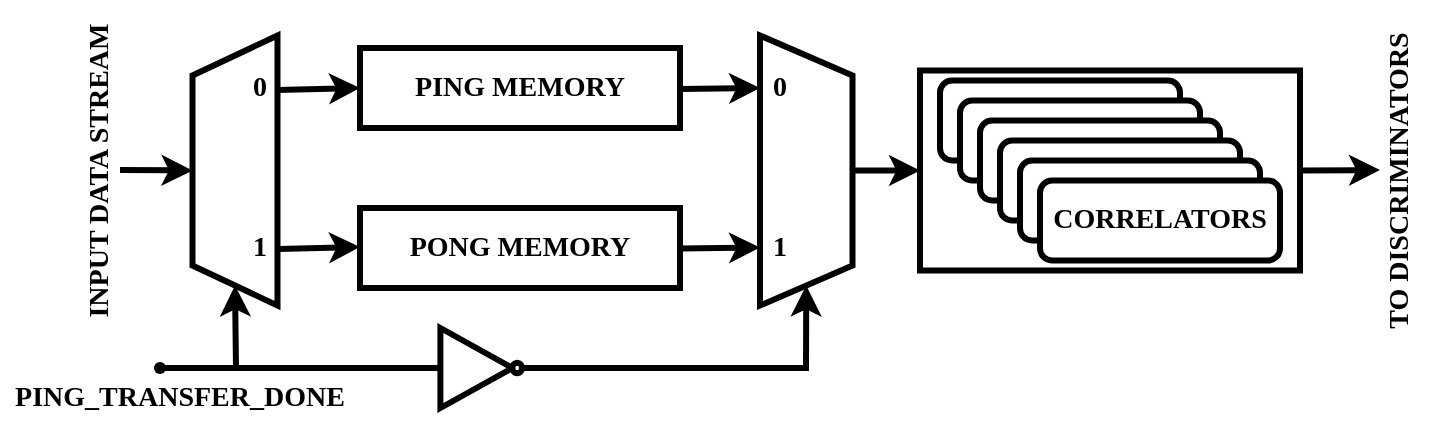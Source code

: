 <mxfile version="24.5.2" type="github">
  <diagram name="Page-1" id="d5tvj6ynj1gz0IOn6Os5">
    <mxGraphModel dx="1235" dy="614" grid="1" gridSize="10" guides="1" tooltips="1" connect="1" arrows="1" fold="1" page="1" pageScale="1" pageWidth="827" pageHeight="1169" math="0" shadow="0">
      <root>
        <mxCell id="0" />
        <mxCell id="1" parent="0" />
        <mxCell id="B6Qjt9TekkukQeBUbV8k-35" value="" style="rounded=0;whiteSpace=wrap;html=1;strokeWidth=3;" vertex="1" parent="1">
          <mxGeometry x="520" y="291.25" width="190" height="100" as="geometry" />
        </mxCell>
        <mxCell id="B6Qjt9TekkukQeBUbV8k-1" value="" style="shape=trapezoid;perimeter=trapezoidPerimeter;whiteSpace=wrap;html=1;fixedSize=1;rotation=-90;strokeWidth=3;" vertex="1" parent="1">
          <mxGeometry x="110" y="320" width="135" height="42.5" as="geometry" />
        </mxCell>
        <mxCell id="B6Qjt9TekkukQeBUbV8k-2" value="" style="rounded=0;whiteSpace=wrap;html=1;strokeWidth=3;" vertex="1" parent="1">
          <mxGeometry x="240" y="280" width="160" height="40" as="geometry" />
        </mxCell>
        <mxCell id="B6Qjt9TekkukQeBUbV8k-3" value="" style="rounded=0;whiteSpace=wrap;html=1;strokeWidth=3;" vertex="1" parent="1">
          <mxGeometry x="240" y="360" width="160" height="40" as="geometry" />
        </mxCell>
        <mxCell id="B6Qjt9TekkukQeBUbV8k-4" value="" style="shape=trapezoid;perimeter=trapezoidPerimeter;whiteSpace=wrap;html=1;fixedSize=1;rotation=-90;flipH=1;flipV=1;strokeWidth=3;" vertex="1" parent="1">
          <mxGeometry x="395.63" y="318.13" width="135" height="46.25" as="geometry" />
        </mxCell>
        <mxCell id="B6Qjt9TekkukQeBUbV8k-5" value="" style="endArrow=classic;html=1;rounded=0;exitX=0.798;exitY=0.996;exitDx=0;exitDy=0;entryX=0;entryY=0.5;entryDx=0;entryDy=0;exitPerimeter=0;strokeWidth=3;" edge="1" parent="1" source="B6Qjt9TekkukQeBUbV8k-1" target="B6Qjt9TekkukQeBUbV8k-2">
          <mxGeometry width="50" height="50" relative="1" as="geometry">
            <mxPoint x="390" y="300" as="sourcePoint" />
            <mxPoint x="440" y="250" as="targetPoint" />
          </mxGeometry>
        </mxCell>
        <mxCell id="B6Qjt9TekkukQeBUbV8k-6" value="" style="endArrow=classic;html=1;rounded=0;exitX=0.798;exitY=0.996;exitDx=0;exitDy=0;entryX=0;entryY=0.5;entryDx=0;entryDy=0;exitPerimeter=0;strokeWidth=3;" edge="1" parent="1">
          <mxGeometry width="50" height="50" relative="1" as="geometry">
            <mxPoint x="199" y="380.5" as="sourcePoint" />
            <mxPoint x="240" y="379.5" as="targetPoint" />
          </mxGeometry>
        </mxCell>
        <mxCell id="B6Qjt9TekkukQeBUbV8k-7" value="" style="endArrow=classic;html=1;rounded=0;exitX=0.798;exitY=0.996;exitDx=0;exitDy=0;exitPerimeter=0;strokeWidth=3;" edge="1" parent="1">
          <mxGeometry width="50" height="50" relative="1" as="geometry">
            <mxPoint x="400" y="300.5" as="sourcePoint" />
            <mxPoint x="440" y="300" as="targetPoint" />
          </mxGeometry>
        </mxCell>
        <mxCell id="B6Qjt9TekkukQeBUbV8k-8" value="" style="endArrow=classic;html=1;rounded=0;exitX=0.798;exitY=0.996;exitDx=0;exitDy=0;exitPerimeter=0;strokeWidth=3;" edge="1" parent="1">
          <mxGeometry width="50" height="50" relative="1" as="geometry">
            <mxPoint x="400" y="380.25" as="sourcePoint" />
            <mxPoint x="440" y="379.75" as="targetPoint" />
          </mxGeometry>
        </mxCell>
        <mxCell id="B6Qjt9TekkukQeBUbV8k-9" value="&lt;font style=&quot;font-size: 14px;&quot; face=&quot;Times New Roman&quot;&gt;&lt;b&gt;PING MEMORY&lt;/b&gt;&lt;/font&gt;" style="text;html=1;align=center;verticalAlign=middle;whiteSpace=wrap;rounded=0;" vertex="1" parent="1">
          <mxGeometry x="260" y="285" width="120" height="30" as="geometry" />
        </mxCell>
        <mxCell id="B6Qjt9TekkukQeBUbV8k-10" value="&lt;font style=&quot;font-size: 14px;&quot; face=&quot;Times New Roman&quot;&gt;&lt;b&gt;PONG MEMORY&lt;/b&gt;&lt;/font&gt;" style="text;html=1;align=center;verticalAlign=middle;whiteSpace=wrap;rounded=0;" vertex="1" parent="1">
          <mxGeometry x="260" y="365" width="120" height="30" as="geometry" />
        </mxCell>
        <mxCell id="B6Qjt9TekkukQeBUbV8k-11" value="&lt;font style=&quot;font-size: 14px;&quot; face=&quot;Times New Roman&quot;&gt;&lt;b&gt;0&lt;/b&gt;&lt;/font&gt;" style="text;html=1;align=center;verticalAlign=middle;whiteSpace=wrap;rounded=0;" vertex="1" parent="1">
          <mxGeometry x="180" y="292.5" width="20" height="15" as="geometry" />
        </mxCell>
        <mxCell id="B6Qjt9TekkukQeBUbV8k-12" value="&lt;font style=&quot;font-size: 14px;&quot; face=&quot;Times New Roman&quot;&gt;&lt;b&gt;1&lt;/b&gt;&lt;/font&gt;" style="text;html=1;align=center;verticalAlign=middle;whiteSpace=wrap;rounded=0;" vertex="1" parent="1">
          <mxGeometry x="180" y="372.5" width="20" height="15" as="geometry" />
        </mxCell>
        <mxCell id="B6Qjt9TekkukQeBUbV8k-13" value="&lt;font style=&quot;font-size: 14px;&quot; face=&quot;Times New Roman&quot;&gt;&lt;b&gt;0&lt;/b&gt;&lt;/font&gt;" style="text;html=1;align=center;verticalAlign=middle;whiteSpace=wrap;rounded=0;" vertex="1" parent="1">
          <mxGeometry x="440" y="292.5" width="20" height="15" as="geometry" />
        </mxCell>
        <mxCell id="B6Qjt9TekkukQeBUbV8k-14" value="&lt;font style=&quot;font-size: 14px;&quot; face=&quot;Times New Roman&quot;&gt;&lt;b&gt;1&lt;/b&gt;&lt;/font&gt;" style="text;html=1;align=center;verticalAlign=middle;whiteSpace=wrap;rounded=0;" vertex="1" parent="1">
          <mxGeometry x="440" y="372.5" width="20" height="15" as="geometry" />
        </mxCell>
        <mxCell id="B6Qjt9TekkukQeBUbV8k-15" value="" style="endArrow=classic;html=1;rounded=0;entryX=0;entryY=0.5;entryDx=0;entryDy=0;strokeWidth=3;" edge="1" parent="1" target="B6Qjt9TekkukQeBUbV8k-1">
          <mxGeometry width="50" height="50" relative="1" as="geometry">
            <mxPoint x="140" y="440" as="sourcePoint" />
            <mxPoint x="340" y="310" as="targetPoint" />
            <Array as="points">
              <mxPoint x="178" y="440" />
            </Array>
          </mxGeometry>
        </mxCell>
        <mxCell id="B6Qjt9TekkukQeBUbV8k-16" value="" style="verticalLabelPosition=bottom;shadow=0;dashed=0;align=center;html=1;verticalAlign=top;shape=mxgraph.electrical.logic_gates.inverter_2;strokeWidth=3;" vertex="1" parent="1">
          <mxGeometry x="270" y="420" width="60" height="40" as="geometry" />
        </mxCell>
        <mxCell id="B6Qjt9TekkukQeBUbV8k-17" value="" style="endArrow=none;html=1;rounded=0;strokeWidth=3;" edge="1" parent="1" target="B6Qjt9TekkukQeBUbV8k-16">
          <mxGeometry width="50" height="50" relative="1" as="geometry">
            <mxPoint x="170" y="440" as="sourcePoint" />
            <mxPoint x="340" y="310" as="targetPoint" />
          </mxGeometry>
        </mxCell>
        <mxCell id="B6Qjt9TekkukQeBUbV8k-18" value="" style="endArrow=classic;html=1;rounded=0;entryX=0;entryY=0.5;entryDx=0;entryDy=0;exitX=1;exitY=0.5;exitDx=0;exitDy=0;exitPerimeter=0;strokeWidth=3;" edge="1" parent="1" source="B6Qjt9TekkukQeBUbV8k-16" target="B6Qjt9TekkukQeBUbV8k-4">
          <mxGeometry width="50" height="50" relative="1" as="geometry">
            <mxPoint x="240" y="390" as="sourcePoint" />
            <mxPoint x="290" y="340" as="targetPoint" />
            <Array as="points">
              <mxPoint x="463" y="440" />
            </Array>
          </mxGeometry>
        </mxCell>
        <mxCell id="B6Qjt9TekkukQeBUbV8k-20" value="" style="endArrow=classic;html=1;rounded=0;entryX=0.5;entryY=0;entryDx=0;entryDy=0;strokeWidth=3;" edge="1" parent="1" target="B6Qjt9TekkukQeBUbV8k-1">
          <mxGeometry width="50" height="50" relative="1" as="geometry">
            <mxPoint x="120" y="341" as="sourcePoint" />
            <mxPoint x="290" y="340" as="targetPoint" />
          </mxGeometry>
        </mxCell>
        <mxCell id="B6Qjt9TekkukQeBUbV8k-21" value="" style="rounded=1;whiteSpace=wrap;html=1;strokeWidth=3;" vertex="1" parent="1">
          <mxGeometry x="530" y="296.25" width="120" height="40" as="geometry" />
        </mxCell>
        <mxCell id="B6Qjt9TekkukQeBUbV8k-28" value="" style="rounded=1;whiteSpace=wrap;html=1;strokeWidth=3;" vertex="1" parent="1">
          <mxGeometry x="540" y="306.25" width="120" height="40" as="geometry" />
        </mxCell>
        <mxCell id="B6Qjt9TekkukQeBUbV8k-29" value="" style="rounded=1;whiteSpace=wrap;html=1;strokeWidth=3;" vertex="1" parent="1">
          <mxGeometry x="550" y="316.25" width="120" height="40" as="geometry" />
        </mxCell>
        <mxCell id="B6Qjt9TekkukQeBUbV8k-30" value="" style="rounded=1;whiteSpace=wrap;html=1;strokeWidth=3;" vertex="1" parent="1">
          <mxGeometry x="560" y="326.25" width="120" height="40" as="geometry" />
        </mxCell>
        <mxCell id="B6Qjt9TekkukQeBUbV8k-31" value="" style="rounded=1;whiteSpace=wrap;html=1;strokeWidth=3;" vertex="1" parent="1">
          <mxGeometry x="570" y="336.25" width="120" height="40" as="geometry" />
        </mxCell>
        <mxCell id="B6Qjt9TekkukQeBUbV8k-32" value="" style="rounded=1;whiteSpace=wrap;html=1;strokeWidth=3;" vertex="1" parent="1">
          <mxGeometry x="580" y="346.25" width="120" height="40" as="geometry" />
        </mxCell>
        <mxCell id="B6Qjt9TekkukQeBUbV8k-36" value="" style="endArrow=classic;html=1;rounded=0;entryX=0;entryY=0.5;entryDx=0;entryDy=0;exitX=0.5;exitY=1;exitDx=0;exitDy=0;strokeWidth=3;" edge="1" parent="1" source="B6Qjt9TekkukQeBUbV8k-4" target="B6Qjt9TekkukQeBUbV8k-35">
          <mxGeometry width="50" height="50" relative="1" as="geometry">
            <mxPoint x="420" y="400" as="sourcePoint" />
            <mxPoint x="470" y="350" as="targetPoint" />
          </mxGeometry>
        </mxCell>
        <mxCell id="B6Qjt9TekkukQeBUbV8k-37" value="&lt;font style=&quot;font-size: 14px;&quot; face=&quot;Times New Roman&quot;&gt;&lt;b&gt;CORRELATORS&lt;/b&gt;&lt;/font&gt;" style="text;html=1;align=center;verticalAlign=middle;whiteSpace=wrap;rounded=0;" vertex="1" parent="1">
          <mxGeometry x="580" y="351.25" width="120" height="30" as="geometry" />
        </mxCell>
        <mxCell id="B6Qjt9TekkukQeBUbV8k-38" value="" style="endArrow=classic;html=1;rounded=0;exitX=1;exitY=0.5;exitDx=0;exitDy=0;strokeWidth=3;" edge="1" parent="1" source="B6Qjt9TekkukQeBUbV8k-35">
          <mxGeometry width="50" height="50" relative="1" as="geometry">
            <mxPoint x="410" y="390" as="sourcePoint" />
            <mxPoint x="750" y="341" as="targetPoint" />
          </mxGeometry>
        </mxCell>
        <mxCell id="B6Qjt9TekkukQeBUbV8k-39" value="&lt;font style=&quot;font-size: 14px;&quot; face=&quot;Times New Roman&quot;&gt;&lt;b&gt;TO DISCRIMINATORS&lt;/b&gt;&lt;/font&gt;" style="text;html=1;align=center;verticalAlign=middle;whiteSpace=wrap;rounded=0;rotation=-90;" vertex="1" parent="1">
          <mxGeometry x="670" y="331.25" width="180" height="30" as="geometry" />
        </mxCell>
        <mxCell id="B6Qjt9TekkukQeBUbV8k-40" value="&lt;font style=&quot;font-size: 14px;&quot; face=&quot;Times New Roman&quot;&gt;&lt;b&gt;INPUT DATA STREAM&lt;/b&gt;&lt;/font&gt;" style="text;html=1;align=center;verticalAlign=middle;whiteSpace=wrap;rounded=0;rotation=-90;" vertex="1" parent="1">
          <mxGeometry x="30" y="326.25" width="160" height="30" as="geometry" />
        </mxCell>
        <mxCell id="B6Qjt9TekkukQeBUbV8k-41" value="&lt;font style=&quot;font-size: 14px;&quot; face=&quot;Times New Roman&quot;&gt;&lt;b&gt;PING_TRANSFER_DONE&lt;/b&gt;&lt;/font&gt;" style="text;html=1;align=center;verticalAlign=middle;whiteSpace=wrap;rounded=0;" vertex="1" parent="1">
          <mxGeometry x="60" y="440" width="180" height="30" as="geometry" />
        </mxCell>
        <mxCell id="B6Qjt9TekkukQeBUbV8k-42" value="" style="shape=waypoint;sketch=0;fillStyle=solid;size=6;pointerEvents=1;points=[];fillColor=none;resizable=0;rotatable=0;perimeter=centerPerimeter;snapToPoint=1;" vertex="1" parent="1">
          <mxGeometry x="130" y="430" width="20" height="20" as="geometry" />
        </mxCell>
      </root>
    </mxGraphModel>
  </diagram>
</mxfile>
